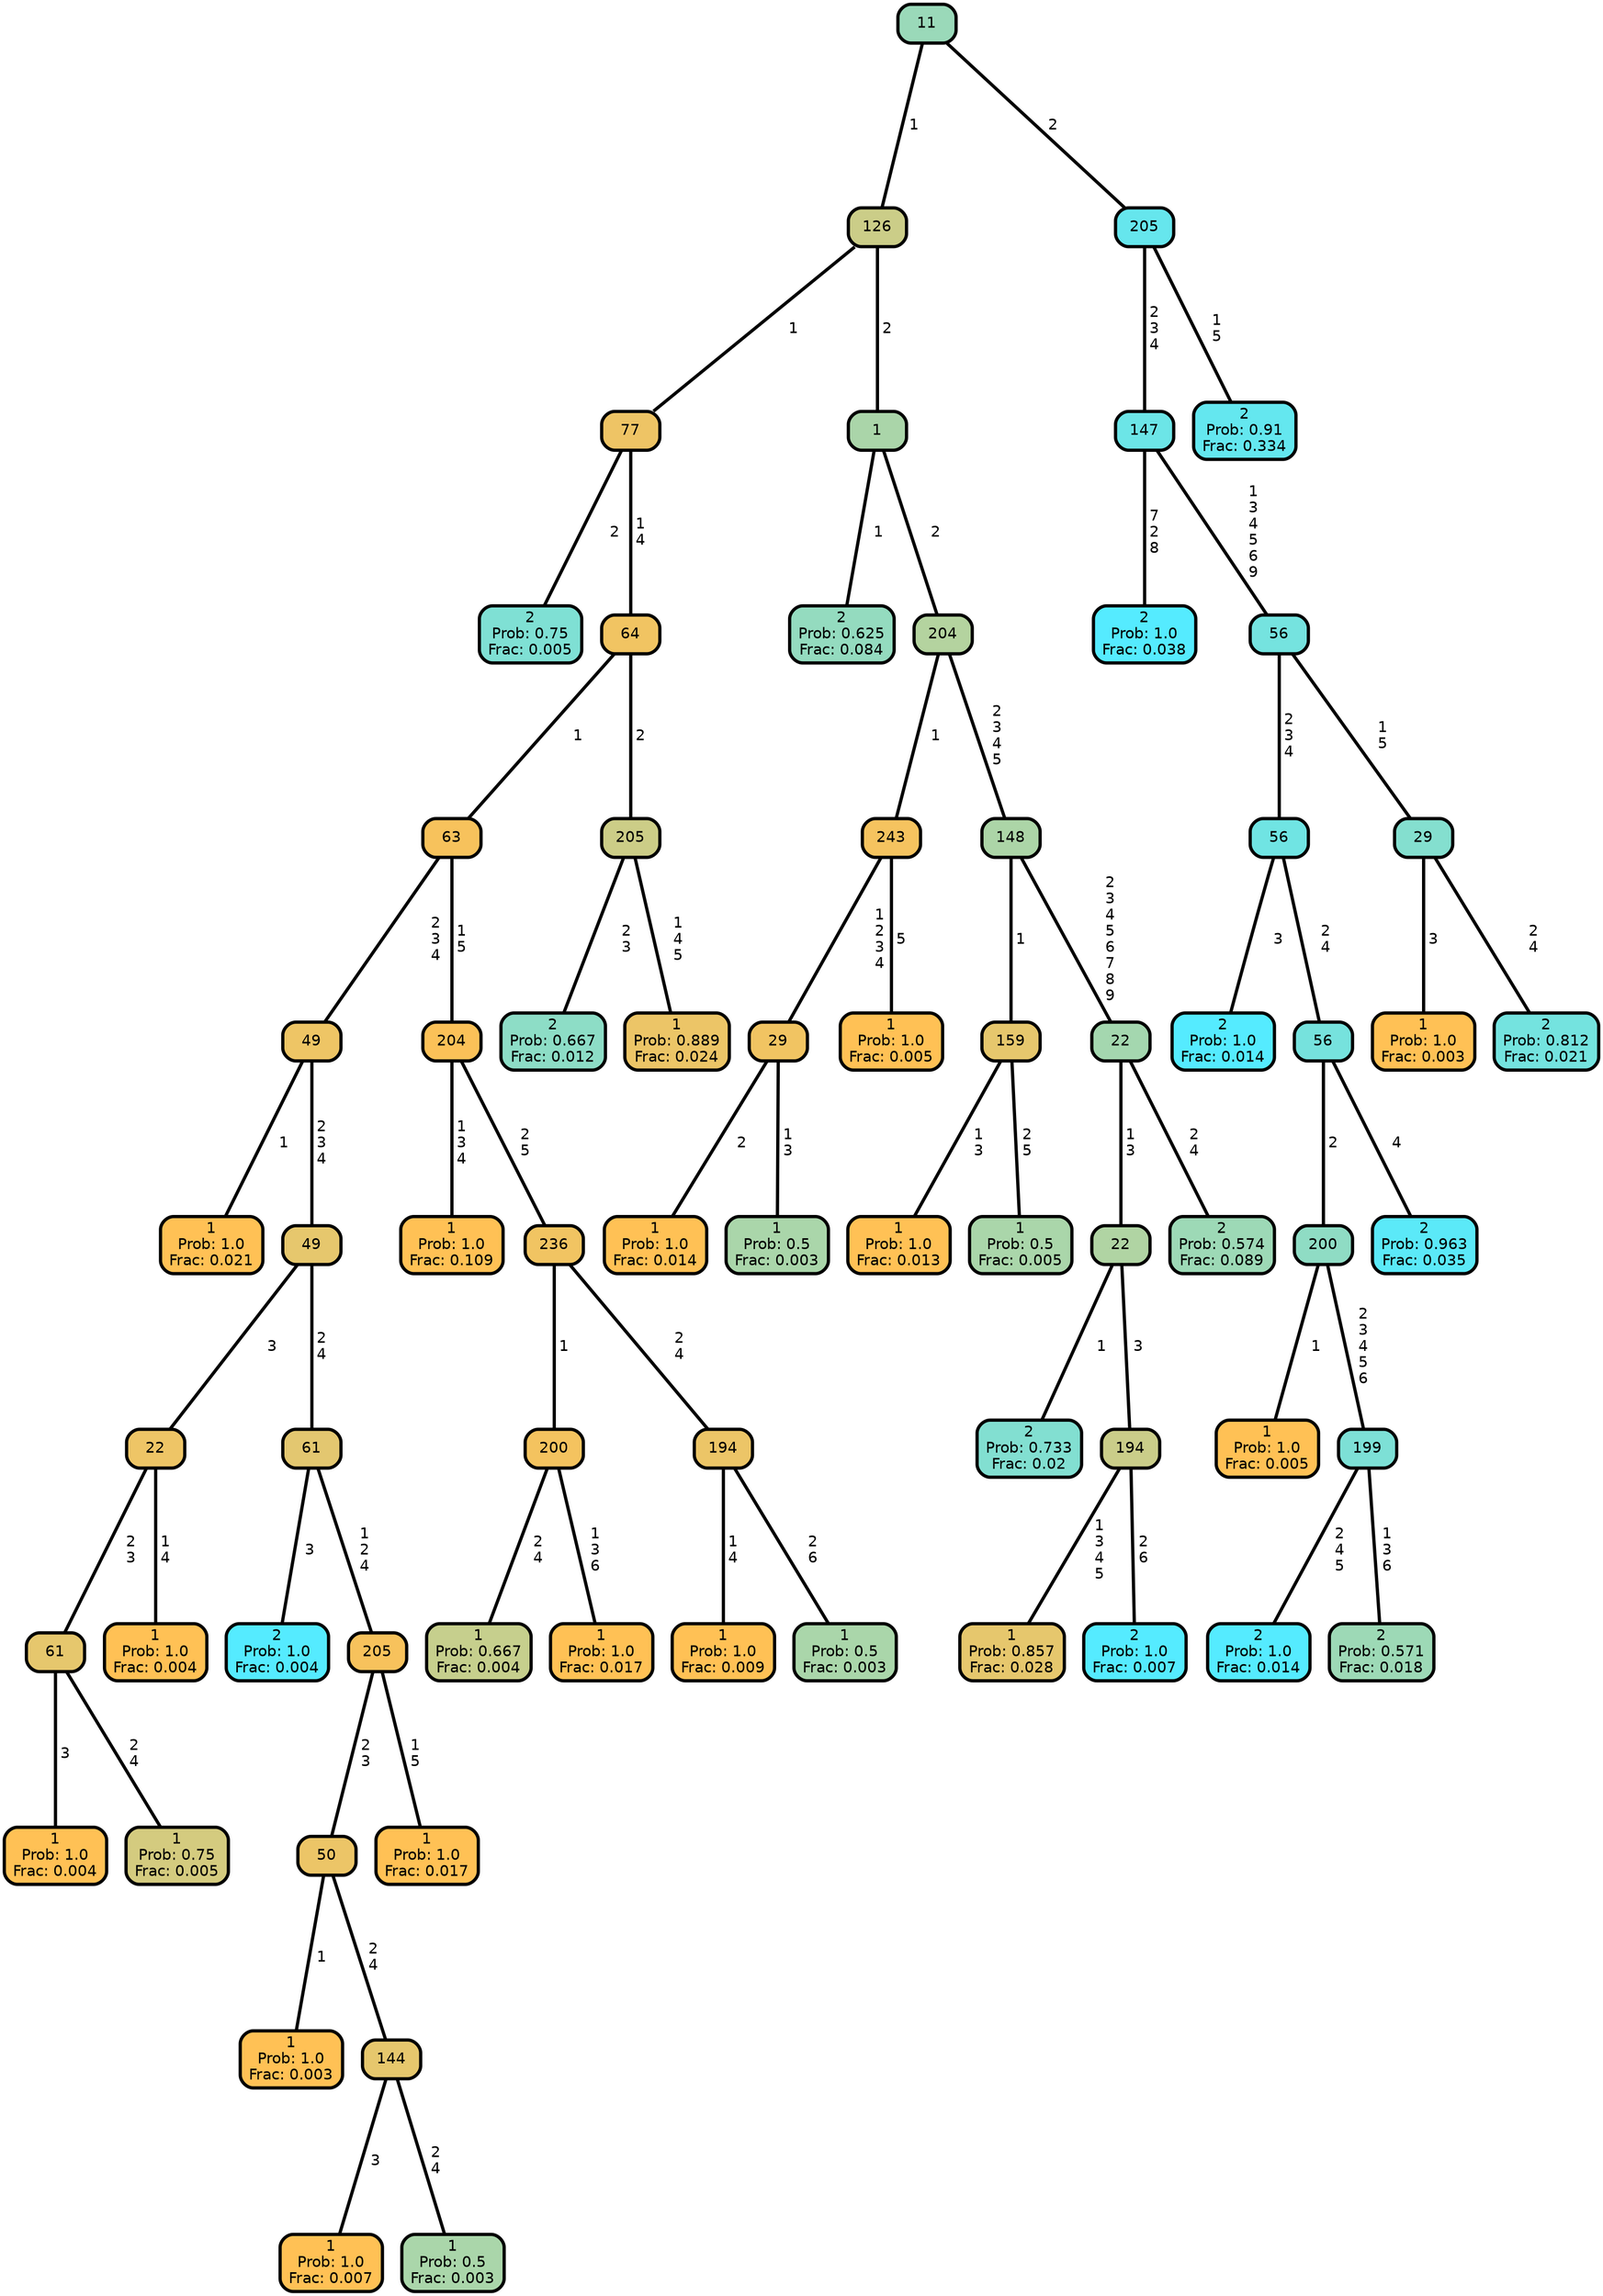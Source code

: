graph Tree {
node [shape=box, style="filled, rounded",color="black",penwidth="3",fontcolor="black",                 fontname=helvetica] ;
graph [ranksep="0 equally", splines=straight,                 bgcolor=transparent, dpi=200] ;
edge [fontname=helvetica, color=black] ;
0 [label="2
Prob: 0.75
Frac: 0.005", fillcolor="#7fe0d4"] ;
1 [label="77", fillcolor="#eec465"] ;
2 [label="1
Prob: 1.0
Frac: 0.021", fillcolor="#ffc155"] ;
3 [label="49", fillcolor="#eec565"] ;
4 [label="1
Prob: 1.0
Frac: 0.004", fillcolor="#ffc155"] ;
5 [label="61", fillcolor="#e6c76d"] ;
6 [label="1
Prob: 0.75
Frac: 0.005", fillcolor="#d4cb7f"] ;
7 [label="22", fillcolor="#eec566"] ;
8 [label="1
Prob: 1.0
Frac: 0.004", fillcolor="#ffc155"] ;
9 [label="49", fillcolor="#e6c76d"] ;
10 [label="2
Prob: 1.0
Frac: 0.004", fillcolor="#55ebff"] ;
11 [label="61", fillcolor="#e3c770"] ;
12 [label="1
Prob: 1.0
Frac: 0.003", fillcolor="#ffc155"] ;
13 [label="50", fillcolor="#ecc567"] ;
14 [label="1
Prob: 1.0
Frac: 0.007", fillcolor="#ffc155"] ;
15 [label="144", fillcolor="#e6c76d"] ;
16 [label="1
Prob: 0.5
Frac: 0.003", fillcolor="#aad6aa"] ;
17 [label="205", fillcolor="#f7c25c"] ;
18 [label="1
Prob: 1.0
Frac: 0.017", fillcolor="#ffc155"] ;
19 [label="63", fillcolor="#f7c25c"] ;
20 [label="1
Prob: 1.0
Frac: 0.109", fillcolor="#ffc155"] ;
21 [label="204", fillcolor="#fbc158"] ;
22 [label="1
Prob: 0.667
Frac: 0.004", fillcolor="#c6cf8d"] ;
23 [label="200", fillcolor="#f4c35f"] ;
24 [label="1
Prob: 1.0
Frac: 0.017", fillcolor="#ffc155"] ;
25 [label="236", fillcolor="#f1c462"] ;
26 [label="1
Prob: 1.0
Frac: 0.009", fillcolor="#ffc155"] ;
27 [label="194", fillcolor="#ecc567"] ;
28 [label="1
Prob: 0.5
Frac: 0.003", fillcolor="#aad6aa"] ;
29 [label="64", fillcolor="#f1c462"] ;
30 [label="2
Prob: 0.667
Frac: 0.012", fillcolor="#8dddc6"] ;
31 [label="205", fillcolor="#cccd87"] ;
32 [label="1
Prob: 0.889
Frac: 0.024", fillcolor="#ecc567"] ;
33 [label="126", fillcolor="#cbcd88"] ;
34 [label="2
Prob: 0.625
Frac: 0.084", fillcolor="#94dbbf"] ;
35 [label="1", fillcolor="#aad5a9"] ;
36 [label="1
Prob: 1.0
Frac: 0.014", fillcolor="#ffc155"] ;
37 [label="29", fillcolor="#f1c462"] ;
38 [label="1
Prob: 0.5
Frac: 0.003", fillcolor="#aad6aa"] ;
39 [label="243", fillcolor="#f5c35f"] ;
40 [label="1
Prob: 1.0
Frac: 0.005", fillcolor="#ffc155"] ;
41 [label="204", fillcolor="#b4d39f"] ;
42 [label="1
Prob: 1.0
Frac: 0.013", fillcolor="#ffc155"] ;
43 [label="159", fillcolor="#e6c76d"] ;
44 [label="1
Prob: 0.5
Frac: 0.005", fillcolor="#aad6aa"] ;
45 [label="148", fillcolor="#acd5a7"] ;
46 [label="2
Prob: 0.733
Frac: 0.02", fillcolor="#82dfd1"] ;
47 [label="22", fillcolor="#b0d4a3"] ;
48 [label="1
Prob: 0.857
Frac: 0.028", fillcolor="#e6c76d"] ;
49 [label="194", fillcolor="#cacd89"] ;
50 [label="2
Prob: 1.0
Frac: 0.007", fillcolor="#55ebff"] ;
51 [label="22", fillcolor="#a4d7af"] ;
52 [label="2
Prob: 0.574
Frac: 0.089", fillcolor="#9dd9b6"] ;
53 [label="11", fillcolor="#9ad9b9"] ;
54 [label="2
Prob: 1.0
Frac: 0.038", fillcolor="#55ebff"] ;
55 [label="147", fillcolor="#6ce5e7"] ;
56 [label="2
Prob: 1.0
Frac: 0.014", fillcolor="#55ebff"] ;
57 [label="56", fillcolor="#70e4e3"] ;
58 [label="1
Prob: 1.0
Frac: 0.005", fillcolor="#ffc155"] ;
59 [label="200", fillcolor="#8fdcc4"] ;
60 [label="2
Prob: 1.0
Frac: 0.014", fillcolor="#55ebff"] ;
61 [label="199", fillcolor="#7de0d6"] ;
62 [label="2
Prob: 0.571
Frac: 0.018", fillcolor="#9dd9b6"] ;
63 [label="56", fillcolor="#76e2dd"] ;
64 [label="2
Prob: 0.963
Frac: 0.035", fillcolor="#5be9f8"] ;
65 [label="56", fillcolor="#75e3df"] ;
66 [label="1
Prob: 1.0
Frac: 0.003", fillcolor="#ffc155"] ;
67 [label="29", fillcolor="#84dfcf"] ;
68 [label="2
Prob: 0.812
Frac: 0.021", fillcolor="#74e3df"] ;
69 [label="205", fillcolor="#66e6ed"] ;
70 [label="2
Prob: 0.91
Frac: 0.334", fillcolor="#64e7ef"] ;
1 -- 0 [label=" 2",penwidth=3] ;
1 -- 29 [label=" 1\n 4",penwidth=3] ;
3 -- 2 [label=" 1",penwidth=3] ;
3 -- 9 [label=" 2\n 3\n 4",penwidth=3] ;
5 -- 4 [label=" 3",penwidth=3] ;
5 -- 6 [label=" 2\n 4",penwidth=3] ;
7 -- 5 [label=" 2\n 3",penwidth=3] ;
7 -- 8 [label=" 1\n 4",penwidth=3] ;
9 -- 7 [label=" 3",penwidth=3] ;
9 -- 11 [label=" 2\n 4",penwidth=3] ;
11 -- 10 [label=" 3",penwidth=3] ;
11 -- 17 [label=" 1\n 2\n 4",penwidth=3] ;
13 -- 12 [label=" 1",penwidth=3] ;
13 -- 15 [label=" 2\n 4",penwidth=3] ;
15 -- 14 [label=" 3",penwidth=3] ;
15 -- 16 [label=" 2\n 4",penwidth=3] ;
17 -- 13 [label=" 2\n 3",penwidth=3] ;
17 -- 18 [label=" 1\n 5",penwidth=3] ;
19 -- 3 [label=" 2\n 3\n 4",penwidth=3] ;
19 -- 21 [label=" 1\n 5",penwidth=3] ;
21 -- 20 [label=" 1\n 3\n 4",penwidth=3] ;
21 -- 25 [label=" 2\n 5",penwidth=3] ;
23 -- 22 [label=" 2\n 4",penwidth=3] ;
23 -- 24 [label=" 1\n 3\n 6",penwidth=3] ;
25 -- 23 [label=" 1",penwidth=3] ;
25 -- 27 [label=" 2\n 4",penwidth=3] ;
27 -- 26 [label=" 1\n 4",penwidth=3] ;
27 -- 28 [label=" 2\n 6",penwidth=3] ;
29 -- 19 [label=" 1",penwidth=3] ;
29 -- 31 [label=" 2",penwidth=3] ;
31 -- 30 [label=" 2\n 3",penwidth=3] ;
31 -- 32 [label=" 1\n 4\n 5",penwidth=3] ;
33 -- 1 [label=" 1",penwidth=3] ;
33 -- 35 [label=" 2",penwidth=3] ;
35 -- 34 [label=" 1",penwidth=3] ;
35 -- 41 [label=" 2",penwidth=3] ;
37 -- 36 [label=" 2",penwidth=3] ;
37 -- 38 [label=" 1\n 3",penwidth=3] ;
39 -- 37 [label=" 1\n 2\n 3\n 4",penwidth=3] ;
39 -- 40 [label=" 5",penwidth=3] ;
41 -- 39 [label=" 1",penwidth=3] ;
41 -- 45 [label=" 2\n 3\n 4\n 5",penwidth=3] ;
43 -- 42 [label=" 1\n 3",penwidth=3] ;
43 -- 44 [label=" 2\n 5",penwidth=3] ;
45 -- 43 [label=" 1",penwidth=3] ;
45 -- 51 [label=" 2\n 3\n 4\n 5\n 6\n 7\n 8\n 9",penwidth=3] ;
47 -- 46 [label=" 1",penwidth=3] ;
47 -- 49 [label=" 3",penwidth=3] ;
49 -- 48 [label=" 1\n 3\n 4\n 5",penwidth=3] ;
49 -- 50 [label=" 2\n 6",penwidth=3] ;
51 -- 47 [label=" 1\n 3",penwidth=3] ;
51 -- 52 [label=" 2\n 4",penwidth=3] ;
53 -- 33 [label=" 1",penwidth=3] ;
53 -- 69 [label=" 2",penwidth=3] ;
55 -- 54 [label=" 7\n 2\n 8",penwidth=3] ;
55 -- 65 [label=" 1\n 3\n 4\n 5\n 6\n 9",penwidth=3] ;
57 -- 56 [label=" 3",penwidth=3] ;
57 -- 63 [label=" 2\n 4",penwidth=3] ;
59 -- 58 [label=" 1",penwidth=3] ;
59 -- 61 [label=" 2\n 3\n 4\n 5\n 6",penwidth=3] ;
61 -- 60 [label=" 2\n 4\n 5",penwidth=3] ;
61 -- 62 [label=" 1\n 3\n 6",penwidth=3] ;
63 -- 59 [label=" 2",penwidth=3] ;
63 -- 64 [label=" 4",penwidth=3] ;
65 -- 57 [label=" 2\n 3\n 4",penwidth=3] ;
65 -- 67 [label=" 1\n 5",penwidth=3] ;
67 -- 66 [label=" 3",penwidth=3] ;
67 -- 68 [label=" 2\n 4",penwidth=3] ;
69 -- 55 [label=" 2\n 3\n 4",penwidth=3] ;
69 -- 70 [label=" 1\n 5",penwidth=3] ;
{rank = same;}}
